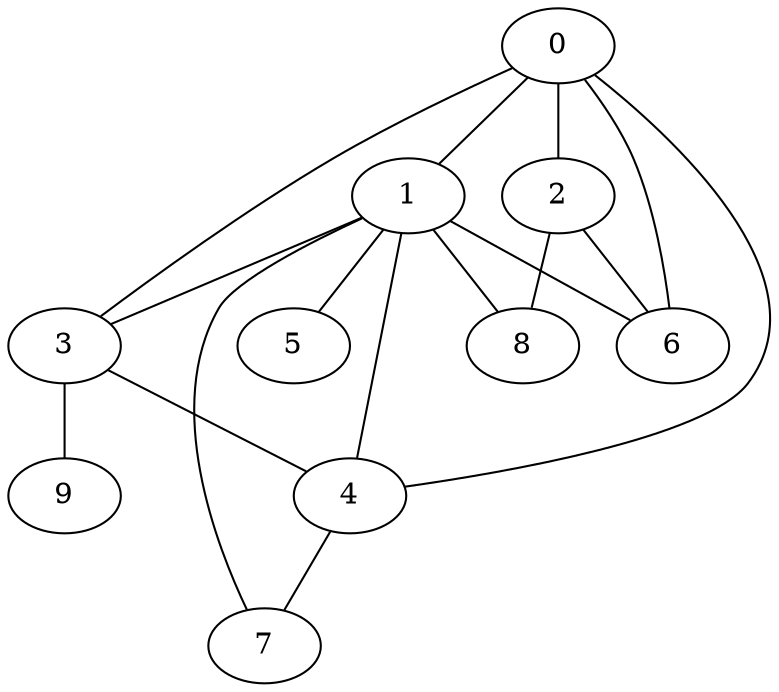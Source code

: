 
graph graphname {
    0 -- 1
0 -- 2
0 -- 3
0 -- 4
0 -- 6
1 -- 8
1 -- 5
1 -- 6
1 -- 7
1 -- 3
1 -- 4
2 -- 8
2 -- 6
3 -- 9
3 -- 4
4 -- 7

}
